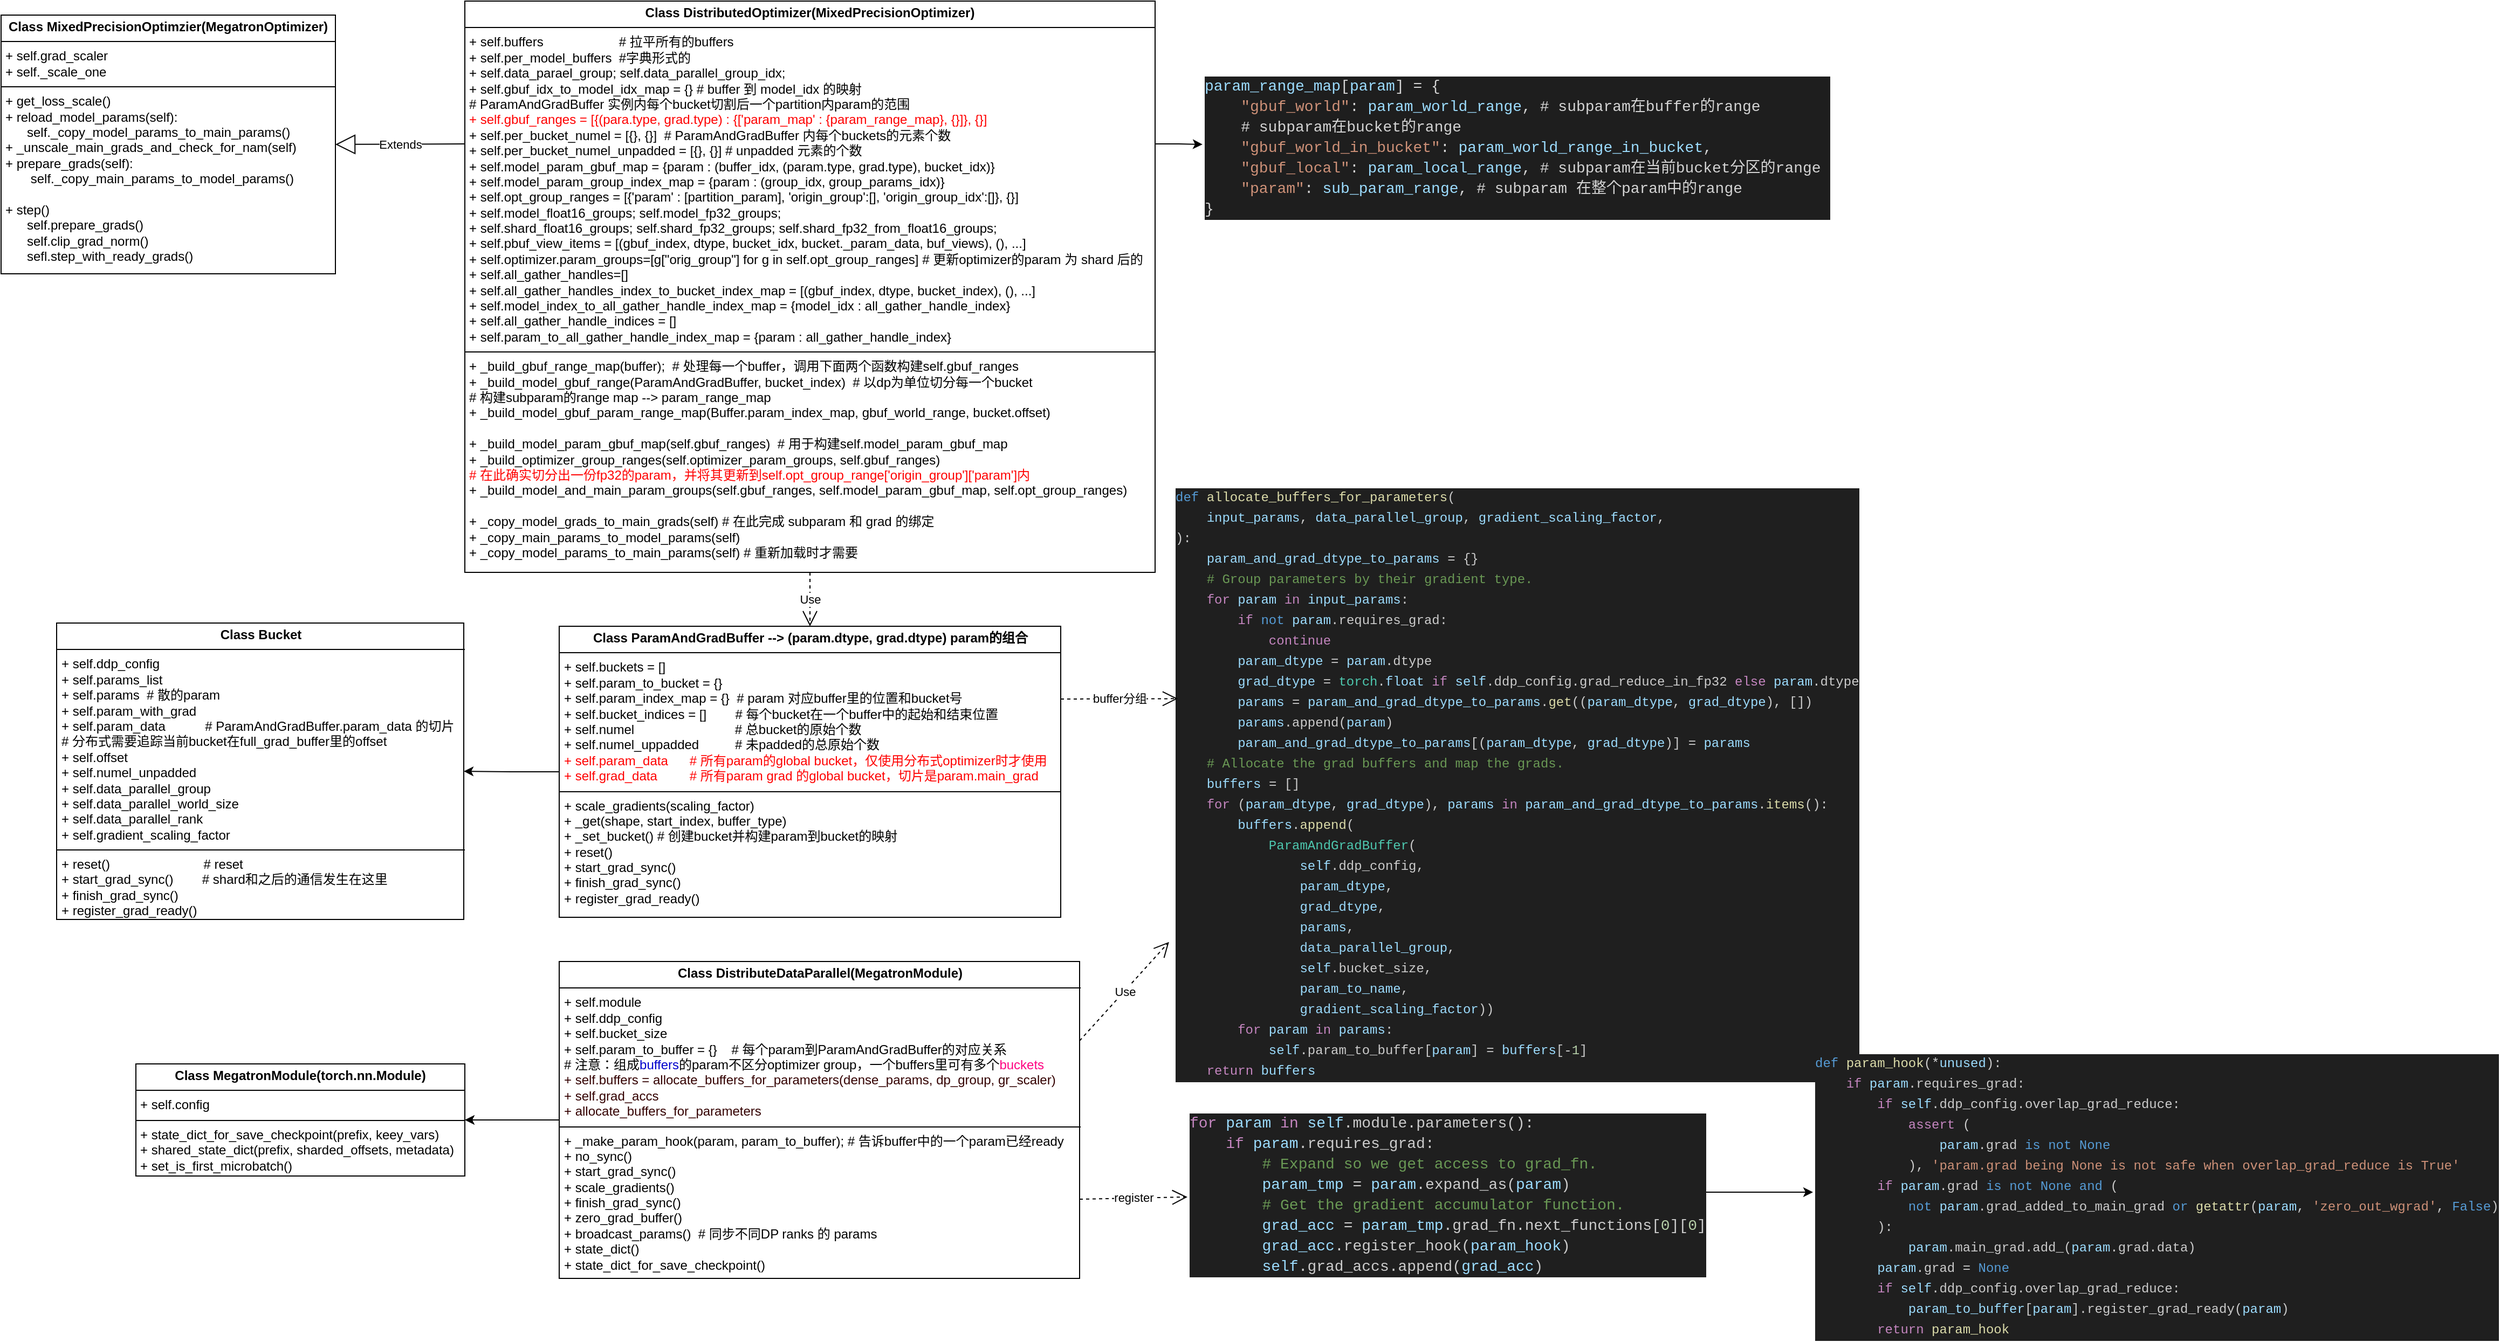 <mxfile version="24.7.17">
  <diagram id="C5RBs43oDa-KdzZeNtuy" name="Page-1">
    <mxGraphModel dx="1434" dy="836" grid="1" gridSize="10" guides="1" tooltips="1" connect="1" arrows="1" fold="1" page="1" pageScale="1" pageWidth="1654" pageHeight="1169" math="0" shadow="0">
      <root>
        <mxCell id="WIyWlLk6GJQsqaUBKTNV-0" />
        <mxCell id="WIyWlLk6GJQsqaUBKTNV-1" parent="WIyWlLk6GJQsqaUBKTNV-0" />
        <mxCell id="MWWJIXpzYKilEG-xOuEc-2" style="edgeStyle=orthogonalEdgeStyle;rounded=0;orthogonalLoop=1;jettySize=auto;html=1;exitX=1;exitY=0.25;exitDx=0;exitDy=0;" parent="WIyWlLk6GJQsqaUBKTNV-1" source="MWWJIXpzYKilEG-xOuEc-0" target="MWWJIXpzYKilEG-xOuEc-1" edge="1">
          <mxGeometry relative="1" as="geometry" />
        </mxCell>
        <mxCell id="MWWJIXpzYKilEG-xOuEc-0" value="&lt;p style=&quot;margin:0px;margin-top:4px;text-align:center;&quot;&gt;&lt;b&gt;Class DistributedOptimizer(MixedPrecisionOptimizer)&lt;/b&gt;&lt;/p&gt;&lt;hr size=&quot;1&quot; style=&quot;border-style:solid;&quot;&gt;&lt;p style=&quot;margin:0px;margin-left:4px;&quot;&gt;+ self.buffers&amp;nbsp; &amp;nbsp; &amp;nbsp; &amp;nbsp; &amp;nbsp; &amp;nbsp; &amp;nbsp; &amp;nbsp; &amp;nbsp; &amp;nbsp; &amp;nbsp;# 拉平所有的buffers&lt;/p&gt;&lt;p style=&quot;margin:0px;margin-left:4px;&quot;&gt;+ self.per_model_buffers&amp;nbsp; #字典形式的&lt;/p&gt;&lt;p style=&quot;margin:0px;margin-left:4px;&quot;&gt;+ self.data_parael_group; self.data_parallel_group_idx;&lt;/p&gt;&lt;p style=&quot;margin:0px;margin-left:4px;&quot;&gt;+ self.gbuf_idx_to_model_idx_map = {} # buffer 到 model_idx 的映射&lt;/p&gt;&lt;p style=&quot;margin:0px;margin-left:4px;&quot;&gt;# ParamAndGradBuffer 实例内每个bucket切割后一个partition内param的范围&lt;/p&gt;&lt;p style=&quot;margin:0px;margin-left:4px;&quot;&gt;&lt;font color=&quot;#ff0000&quot;&gt;+ self.gbuf_ranges = [{(para.type, grad.type) : {[&#39;param_map&#39; : {param_range_map}, {}]}, {}]&lt;/font&gt;&lt;/p&gt;&lt;p style=&quot;margin:0px;margin-left:4px;&quot;&gt;+ self.per_bucket_numel = [{}, {}]&amp;nbsp; # ParamAndGradBuffer 内每个buckets的元素个数&lt;/p&gt;&lt;p style=&quot;margin:0px;margin-left:4px;&quot;&gt;+ self.per_bucket_numel_unpadded = [{}, {}] # unpadded 元素的个数&lt;/p&gt;&lt;p style=&quot;margin:0px;margin-left:4px;&quot;&gt;+ self.model_param_gbuf_map = {param : (buffer_idx, (param.type, grad.type), bucket_idx)}&lt;/p&gt;&lt;p style=&quot;margin:0px;margin-left:4px;&quot;&gt;+ self.model_param_group_index_map = {param : (group_idx, group_params_idx)}&lt;/p&gt;&lt;p style=&quot;margin:0px;margin-left:4px;&quot;&gt;+ self.opt_group_ranges = [{&#39;param&#39; : [partition_param], &#39;origin_group&#39;:[], &#39;origin_group_idx&#39;:[]}, {}]&lt;/p&gt;&lt;p style=&quot;margin:0px;margin-left:4px;&quot;&gt;+ self.model_float16_groups; self.model_fp32_groups;&lt;/p&gt;&lt;p style=&quot;margin:0px;margin-left:4px;&quot;&gt;+ self.shard_float16_groups; self.shard_fp32_groups; self.shard_fp32_from_float16_groups;&lt;/p&gt;&lt;p style=&quot;margin:0px;margin-left:4px;&quot;&gt;+ self.pbuf_view_items = [(gbuf_index, dtype, bucket_idx, bucket._param_data, buf_views), (), ...]&lt;/p&gt;&lt;p style=&quot;margin:0px;margin-left:4px;&quot;&gt;+ self.optimizer.param_groups=[g[&quot;orig_group&quot;] for g in self.opt_group_ranges] # 更新optimizer的param 为 shard 后的&lt;/p&gt;&lt;p style=&quot;margin:0px;margin-left:4px;&quot;&gt;+ self.all_gather_handles=[]&lt;/p&gt;&lt;p style=&quot;margin:0px;margin-left:4px;&quot;&gt;+ self.all_gather_handles_index_to_bucket_index_map = [(gbuf_index, dtype, bucket_index), (), ...]&lt;/p&gt;&lt;p style=&quot;margin:0px;margin-left:4px;&quot;&gt;+ self.model_index_to_all_gather_handle_index_map = {model_idx : all_gather_handle_index}&lt;/p&gt;&lt;p style=&quot;margin:0px;margin-left:4px;&quot;&gt;+ self.all_gather_handle_indices = []&lt;/p&gt;&lt;p style=&quot;margin:0px;margin-left:4px;&quot;&gt;+ self.param_to_all_gather_handle_index_map = {param : all_gather_handle_index}&lt;/p&gt;&lt;hr size=&quot;1&quot; style=&quot;border-style:solid;&quot;&gt;&lt;p style=&quot;margin:0px;margin-left:4px;&quot;&gt;+ _build_gbuf_range_map(buffer);&amp;nbsp; # 处理每一个buffer，调用下面两个函数构建self.gbuf_ranges&lt;/p&gt;&lt;p style=&quot;margin:0px;margin-left:4px;&quot;&gt;+ _build_model_gbuf_range(ParamAndGradBuffer, bucket_index)&amp;nbsp; # 以dp为单位切分每一个bucket&lt;/p&gt;&lt;p style=&quot;margin:0px;margin-left:4px;&quot;&gt;# 构建subparam的range map --&amp;gt; param_range_map&lt;/p&gt;&lt;p style=&quot;margin:0px;margin-left:4px;&quot;&gt;+ _build_model_gbuf_param_range_map(Buffer.param_index_map, gbuf_world_range, bucket.offset)&lt;/p&gt;&lt;p style=&quot;margin:0px;margin-left:4px;&quot;&gt;&lt;br&gt;&lt;/p&gt;&lt;p style=&quot;margin:0px;margin-left:4px;&quot;&gt;+ _build_model_param_gbuf_map(self.gbuf_ranges)&amp;nbsp; # 用于构建self.model_param_gbuf_map&lt;/p&gt;&lt;p style=&quot;margin:0px;margin-left:4px;&quot;&gt;+ _build_optimizer_group_ranges(self.optimizer_param_groups, self.gbuf_ranges)&lt;/p&gt;&lt;p style=&quot;margin:0px;margin-left:4px;&quot;&gt;&lt;font color=&quot;#ff0000&quot;&gt;# 在此确实切分出一份fp32的param，并将其更新到self.opt_group_range[&#39;origin_group&#39;][&#39;param&#39;]内&lt;/font&gt;&lt;/p&gt;&lt;p style=&quot;margin:0px;margin-left:4px;&quot;&gt;+ _build_model_and_main_param_groups(self.gbuf_ranges, self.model_param_gbuf_map, self.opt_group_ranges)&lt;/p&gt;&lt;p style=&quot;margin:0px;margin-left:4px;&quot;&gt;&lt;br&gt;&lt;/p&gt;&lt;p style=&quot;margin:0px;margin-left:4px;&quot;&gt;+ _copy_model_grads_to_main_grads(self) # 在此完成 subparam 和 grad 的绑定&lt;/p&gt;&lt;p style=&quot;margin:0px;margin-left:4px;&quot;&gt;+ _copy_main_params_to_model_params(self)&lt;/p&gt;&lt;p style=&quot;margin:0px;margin-left:4px;&quot;&gt;+ _copy_model_params_to_main_params(self) # 重新加载时才需要&lt;/p&gt;" style="verticalAlign=top;align=left;overflow=fill;html=1;whiteSpace=wrap;" parent="WIyWlLk6GJQsqaUBKTNV-1" vertex="1">
          <mxGeometry x="430" y="5" width="640" height="530" as="geometry" />
        </mxCell>
        <mxCell id="MWWJIXpzYKilEG-xOuEc-1" value="&lt;div style=&quot;color: #d4d4d4;background-color: #1e1e1e;font-family: Consolas, &#39;Courier New&#39;, monospace;font-weight: normal;font-size: 14px;line-height: 19px;white-space: pre;&quot;&gt;&lt;div&gt;&lt;span style=&quot;color: #9cdcfe;&quot;&gt;param_range_map&lt;/span&gt;&lt;span style=&quot;color: #d4d4d4;&quot;&gt;[&lt;/span&gt;&lt;span style=&quot;color: #9cdcfe;&quot;&gt;param&lt;/span&gt;&lt;span style=&quot;color: #d4d4d4;&quot;&gt;] = {&lt;/span&gt;&lt;/div&gt;&lt;div&gt;&lt;span style=&quot;color: #d4d4d4;&quot;&gt;&amp;nbsp; &amp;nbsp; &lt;/span&gt;&lt;span style=&quot;color: #ce9178;&quot;&gt;&quot;gbuf_world&quot;&lt;/span&gt;&lt;span style=&quot;color: #d4d4d4;&quot;&gt;: &lt;/span&gt;&lt;span style=&quot;color: #9cdcfe;&quot;&gt;param_world_range&lt;/span&gt;&lt;span style=&quot;color: #d4d4d4;&quot;&gt;, # subparam在buffer的range  &lt;/span&gt;&lt;/div&gt;&lt;div&gt;&lt;span style=&quot;color: #d4d4d4;&quot;&gt;    # subparam在bucket的range&lt;/span&gt;&lt;/div&gt;&lt;div&gt;&lt;span style=&quot;color: #d4d4d4;&quot;&gt;&amp;nbsp; &amp;nbsp; &lt;/span&gt;&lt;span style=&quot;color: #ce9178;&quot;&gt;&quot;gbuf_world_in_bucket&quot;&lt;/span&gt;&lt;span style=&quot;color: #d4d4d4;&quot;&gt;: &lt;/span&gt;&lt;span style=&quot;color: #9cdcfe;&quot;&gt;param_world_range_in_bucket&lt;/span&gt;&lt;span style=&quot;color: #d4d4d4;&quot;&gt;,&lt;/span&gt;&lt;/div&gt;&lt;div&gt;&lt;span style=&quot;color: #d4d4d4;&quot;&gt;&amp;nbsp; &amp;nbsp; &lt;/span&gt;&lt;span style=&quot;color: #ce9178;&quot;&gt;&quot;gbuf_local&quot;&lt;/span&gt;&lt;span style=&quot;color: #d4d4d4;&quot;&gt;: &lt;/span&gt;&lt;span style=&quot;color: #9cdcfe;&quot;&gt;param_local_range&lt;/span&gt;&lt;span style=&quot;color: #d4d4d4;&quot;&gt;, # subparam在当前bucket分区的range &lt;/span&gt;&lt;/div&gt;&lt;div&gt;&lt;span style=&quot;color: #d4d4d4;&quot;&gt;&amp;nbsp; &amp;nbsp; &lt;/span&gt;&lt;span style=&quot;color: #ce9178;&quot;&gt;&quot;param&quot;&lt;/span&gt;&lt;span style=&quot;color: #d4d4d4;&quot;&gt;: &lt;/span&gt;&lt;span style=&quot;color: #9cdcfe;&quot;&gt;sub_param_range&lt;/span&gt;&lt;span style=&quot;color: #d4d4d4;&quot;&gt;, # subparam 在整个param中的range&lt;/span&gt;&lt;/div&gt;&lt;div&gt;&lt;span style=&quot;color: #d4d4d4;&quot;&gt;}&lt;/span&gt;&lt;/div&gt;&lt;/div&gt;" style="text;whiteSpace=wrap;html=1;" parent="WIyWlLk6GJQsqaUBKTNV-1" vertex="1">
          <mxGeometry x="1114" y="68" width="540" height="140" as="geometry" />
        </mxCell>
        <mxCell id="MWWJIXpzYKilEG-xOuEc-3" value="&lt;p style=&quot;margin:0px;margin-top:4px;text-align:center;&quot;&gt;&lt;b&gt;Class MixedPrecisionOptimzier(MegatronOptimizer)&lt;/b&gt;&lt;/p&gt;&lt;hr size=&quot;1&quot; style=&quot;border-style:solid;&quot;&gt;&lt;p style=&quot;margin:0px;margin-left:4px;&quot;&gt;+ self.grad_scaler&lt;/p&gt;&lt;p style=&quot;margin:0px;margin-left:4px;&quot;&gt;+ self._scale_one&lt;/p&gt;&lt;hr size=&quot;1&quot; style=&quot;border-style:solid;&quot;&gt;&lt;p style=&quot;margin:0px;margin-left:4px;&quot;&gt;+ get_loss_scale()&lt;/p&gt;&lt;p style=&quot;margin:0px;margin-left:4px;&quot;&gt;+ reload_model_params(self):&lt;/p&gt;&lt;p style=&quot;margin:0px;margin-left:4px;&quot;&gt;&amp;nbsp; &amp;nbsp; &amp;nbsp; self._copy_model_params_to_main_params()&lt;/p&gt;&lt;p style=&quot;margin:0px;margin-left:4px;&quot;&gt;+ _unscale_main_grads_and_check_for_nam(self)&lt;/p&gt;&lt;p style=&quot;margin:0px;margin-left:4px;&quot;&gt;+ prepare_grads(self):&lt;/p&gt;&lt;p style=&quot;margin:0px;margin-left:4px;&quot;&gt;&amp;nbsp;&lt;span style=&quot;background-color: initial;&quot;&gt;&amp;nbsp; &amp;nbsp; &amp;nbsp; self._copy_main_params_to_model_params()&lt;/span&gt;&lt;/p&gt;&lt;p style=&quot;margin:0px;margin-left:4px;&quot;&gt;&lt;br&gt;&lt;/p&gt;&lt;p style=&quot;margin:0px;margin-left:4px;&quot;&gt;+ step()&lt;/p&gt;&lt;p style=&quot;margin:0px;margin-left:4px;&quot;&gt;&amp;nbsp; &amp;nbsp; &amp;nbsp; self.prepare_grads()&lt;/p&gt;&lt;p style=&quot;margin:0px;margin-left:4px;&quot;&gt;&amp;nbsp; &amp;nbsp; &amp;nbsp; self.clip_grad_norm()&lt;/p&gt;&lt;p style=&quot;margin:0px;margin-left:4px;&quot;&gt;&amp;nbsp; &amp;nbsp; &amp;nbsp; sefl.step_with_ready_grads()&lt;/p&gt;" style="verticalAlign=top;align=left;overflow=fill;html=1;whiteSpace=wrap;" parent="WIyWlLk6GJQsqaUBKTNV-1" vertex="1">
          <mxGeometry y="18" width="310" height="240" as="geometry" />
        </mxCell>
        <mxCell id="MWWJIXpzYKilEG-xOuEc-4" value="Extends" style="endArrow=block;endSize=16;endFill=0;html=1;rounded=0;exitX=0;exitY=0.25;exitDx=0;exitDy=0;entryX=1;entryY=0.5;entryDx=0;entryDy=0;" parent="WIyWlLk6GJQsqaUBKTNV-1" source="MWWJIXpzYKilEG-xOuEc-0" target="MWWJIXpzYKilEG-xOuEc-3" edge="1">
          <mxGeometry width="160" relative="1" as="geometry">
            <mxPoint x="240" y="375" as="sourcePoint" />
            <mxPoint x="400" y="375" as="targetPoint" />
          </mxGeometry>
        </mxCell>
        <mxCell id="hR0UYlNkYb01HTM_rcTH-6" value="" style="edgeStyle=orthogonalEdgeStyle;rounded=0;orthogonalLoop=1;jettySize=auto;html=1;" parent="WIyWlLk6GJQsqaUBKTNV-1" source="MWWJIXpzYKilEG-xOuEc-9" target="hR0UYlNkYb01HTM_rcTH-5" edge="1">
          <mxGeometry relative="1" as="geometry" />
        </mxCell>
        <mxCell id="MWWJIXpzYKilEG-xOuEc-9" value="&lt;p style=&quot;margin:0px;margin-top:4px;text-align:center;&quot;&gt;&lt;b&gt;Class ParamAndGradBuffer --&amp;gt; (param.dtype, grad.dtype) param的组合&lt;/b&gt;&lt;/p&gt;&lt;hr size=&quot;1&quot; style=&quot;border-style:solid;&quot;&gt;&lt;p style=&quot;margin:0px;margin-left:4px;&quot;&gt;+ self.buckets = []&lt;/p&gt;&lt;p style=&quot;margin:0px;margin-left:4px;&quot;&gt;+ self.param_to_bucket = {}&lt;/p&gt;&lt;p style=&quot;margin:0px;margin-left:4px;&quot;&gt;+ self.param_index_map = {}&amp;nbsp; # param 对应buffer里的位置和bucket号&lt;/p&gt;&lt;p style=&quot;margin:0px;margin-left:4px;&quot;&gt;+ self.bucket_indices = []&amp;nbsp; &amp;nbsp; &amp;nbsp; &amp;nbsp; # 每个bucket在一个buffer中的起始和结束位置&lt;/p&gt;&lt;p style=&quot;margin:0px;margin-left:4px;&quot;&gt;+ self.numel&amp;nbsp; &amp;nbsp; &amp;nbsp; &amp;nbsp; &amp;nbsp; &amp;nbsp; &amp;nbsp; &amp;nbsp; &amp;nbsp; &amp;nbsp; &amp;nbsp; &amp;nbsp; &amp;nbsp; &amp;nbsp; # 总bucket的原始个数&lt;/p&gt;&lt;p style=&quot;margin:0px;margin-left:4px;&quot;&gt;+ self.numel_uppadded&amp;nbsp; &amp;nbsp; &amp;nbsp; &amp;nbsp; &amp;nbsp; # 未padded的总原始个数&lt;/p&gt;&lt;p style=&quot;margin:0px;margin-left:4px;&quot;&gt;&lt;font color=&quot;#ff0000&quot;&gt;+ self.param_data&amp;nbsp; &amp;nbsp; &amp;nbsp; # 所有param的global bucket，仅使用分布式optimizer时才使用&lt;/font&gt;&lt;/p&gt;&lt;p style=&quot;margin:0px;margin-left:4px;&quot;&gt;&lt;font color=&quot;#ff0000&quot;&gt;+ self.grad_data&amp;nbsp; &amp;nbsp; &amp;nbsp; &amp;nbsp; &amp;nbsp;# 所有param grad 的global bucket，切片是param.main_grad&lt;/font&gt;&lt;/p&gt;&lt;hr size=&quot;1&quot; style=&quot;border-style:solid;&quot;&gt;&lt;p style=&quot;margin:0px;margin-left:4px;&quot;&gt;+ scale_gradients(scaling_factor)&lt;/p&gt;&lt;p style=&quot;margin:0px;margin-left:4px;&quot;&gt;+ _get(shape, start_index, buffer_type)&lt;/p&gt;&lt;p style=&quot;margin:0px;margin-left:4px;&quot;&gt;+ _set_bucket() # 创建bucket并构建param到bucket的映射&lt;/p&gt;&lt;p style=&quot;margin:0px;margin-left:4px;&quot;&gt;+ reset()&lt;/p&gt;&lt;p style=&quot;margin:0px;margin-left:4px;&quot;&gt;+ start_grad_sync()&lt;/p&gt;&lt;p style=&quot;margin:0px;margin-left:4px;&quot;&gt;+ finish_grad_sync()&lt;/p&gt;&lt;p style=&quot;margin:0px;margin-left:4px;&quot;&gt;+ register_grad_ready()&lt;/p&gt;" style="verticalAlign=top;align=left;overflow=fill;html=1;whiteSpace=wrap;" parent="WIyWlLk6GJQsqaUBKTNV-1" vertex="1">
          <mxGeometry x="517.5" y="585" width="465" height="270" as="geometry" />
        </mxCell>
        <mxCell id="MWWJIXpzYKilEG-xOuEc-10" value="Use" style="endArrow=open;endSize=12;dashed=1;html=1;rounded=0;exitX=0.5;exitY=1;exitDx=0;exitDy=0;entryX=0.5;entryY=0;entryDx=0;entryDy=0;" parent="WIyWlLk6GJQsqaUBKTNV-1" source="MWWJIXpzYKilEG-xOuEc-0" target="MWWJIXpzYKilEG-xOuEc-9" edge="1">
          <mxGeometry width="160" relative="1" as="geometry">
            <mxPoint x="760" y="595" as="sourcePoint" />
            <mxPoint x="920" y="595" as="targetPoint" />
          </mxGeometry>
        </mxCell>
        <mxCell id="hR0UYlNkYb01HTM_rcTH-8" value="" style="edgeStyle=orthogonalEdgeStyle;rounded=0;orthogonalLoop=1;jettySize=auto;html=1;" parent="WIyWlLk6GJQsqaUBKTNV-1" source="hR0UYlNkYb01HTM_rcTH-2" target="hR0UYlNkYb01HTM_rcTH-7" edge="1">
          <mxGeometry relative="1" as="geometry" />
        </mxCell>
        <mxCell id="hR0UYlNkYb01HTM_rcTH-2" value="&lt;p style=&quot;margin:0px;margin-top:4px;text-align:center;&quot;&gt;&lt;b&gt;Class DistributeDataParallel(MegatronModule)&lt;/b&gt;&lt;/p&gt;&lt;hr size=&quot;1&quot; style=&quot;border-style:solid;&quot;&gt;&lt;p style=&quot;margin:0px;margin-left:4px;&quot;&gt;+ self.module&lt;br&gt;&lt;/p&gt;&lt;p style=&quot;margin:0px;margin-left:4px;&quot;&gt;+ self.ddp_config&lt;/p&gt;&lt;p style=&quot;margin:0px;margin-left:4px;&quot;&gt;+ self.bucket_size&lt;/p&gt;&lt;p style=&quot;margin:0px;margin-left:4px;&quot;&gt;+ self.param_to_buffer = {}&amp;nbsp; &amp;nbsp; # 每个param到ParamAndGradBuffer的对应关系&lt;/p&gt;&lt;p style=&quot;margin:0px;margin-left:4px;&quot;&gt;# 注意：组成&lt;font color=&quot;#0000cc&quot;&gt;buffers&lt;/font&gt;的param不区分optimizer group，一个buffers里可有多个&lt;font color=&quot;#ff0080&quot;&gt;buckets&lt;/font&gt;&lt;/p&gt;&lt;p style=&quot;margin:0px;margin-left:4px;&quot;&gt;&lt;font color=&quot;#330000&quot;&gt;+ self.buffers = allocate_buffers_for_parameters(dense_params, dp_group, gr_scaler)&lt;/font&gt;&lt;/p&gt;&lt;p style=&quot;margin:0px;margin-left:4px;&quot;&gt;&lt;font color=&quot;#330000&quot;&gt;+ self.grad_accs&lt;/font&gt;&lt;/p&gt;&lt;p style=&quot;margin:0px;margin-left:4px;&quot;&gt;&lt;font color=&quot;#330000&quot;&gt;+ allocate_buffers_for_parameters&lt;/font&gt;&lt;/p&gt;&lt;hr size=&quot;1&quot; style=&quot;border-style:solid;&quot;&gt;&lt;p style=&quot;margin:0px;margin-left:4px;&quot;&gt;+ _make_param_hook(param, param_to_buffer); # 告诉buffer中的一个param已经ready&lt;/p&gt;&lt;p style=&quot;margin:0px;margin-left:4px;&quot;&gt;+ no_sync()&lt;/p&gt;&lt;p style=&quot;margin:0px;margin-left:4px;&quot;&gt;+ start_grad_sync()&lt;/p&gt;&lt;p style=&quot;margin:0px;margin-left:4px;&quot;&gt;+ scale_gradients()&lt;/p&gt;&lt;p style=&quot;margin:0px;margin-left:4px;&quot;&gt;+ finish_grad_sync()&lt;/p&gt;&lt;p style=&quot;margin:0px;margin-left:4px;&quot;&gt;+ zero_grad_buffer()&lt;/p&gt;&lt;p style=&quot;margin:0px;margin-left:4px;&quot;&gt;+ broadcast_params()&amp;nbsp; # 同步不同DP ranks 的 params&lt;/p&gt;&lt;p style=&quot;margin:0px;margin-left:4px;&quot;&gt;+ state_dict()&lt;/p&gt;&lt;p style=&quot;margin:0px;margin-left:4px;&quot;&gt;+ state_dict_for_save_checkpoint()&lt;/p&gt;" style="verticalAlign=top;align=left;overflow=fill;html=1;whiteSpace=wrap;" parent="WIyWlLk6GJQsqaUBKTNV-1" vertex="1">
          <mxGeometry x="517.5" y="896" width="482.5" height="294" as="geometry" />
        </mxCell>
        <mxCell id="hR0UYlNkYb01HTM_rcTH-5" value="&lt;p style=&quot;margin:0px;margin-top:4px;text-align:center;&quot;&gt;&lt;b&gt;Class Bucket&lt;/b&gt;&lt;/p&gt;&lt;hr size=&quot;1&quot; style=&quot;border-style:solid;&quot;&gt;&lt;p style=&quot;margin:0px;margin-left:4px;&quot;&gt;+ self.ddp_config&lt;br&gt;&lt;/p&gt;&lt;p style=&quot;margin:0px;margin-left:4px;&quot;&gt;+ self.params_list&lt;/p&gt;&lt;p style=&quot;margin:0px;margin-left:4px;&quot;&gt;+ self.params&amp;nbsp; # 散的param&lt;/p&gt;&lt;p style=&quot;margin:0px;margin-left:4px;&quot;&gt;+ self.param_with_grad&lt;/p&gt;&lt;p style=&quot;margin:0px;margin-left:4px;&quot;&gt;+ self.param_data&amp;nbsp; &amp;nbsp; &amp;nbsp; &amp;nbsp; &amp;nbsp; &amp;nbsp;# ParamAndGradBuffer.param_data 的切片&lt;/p&gt;&lt;p style=&quot;margin:0px;margin-left:4px;&quot;&gt;# 分布式需要追踪当前bucket在full_grad_buffer里的offset&lt;/p&gt;&lt;p style=&quot;margin:0px;margin-left:4px;&quot;&gt;+ self.offset&lt;/p&gt;&lt;p style=&quot;margin:0px;margin-left:4px;&quot;&gt;+ self.numel_unpadded&lt;/p&gt;&lt;p style=&quot;margin:0px;margin-left:4px;&quot;&gt;+ self.data_parallel_group&lt;/p&gt;&lt;p style=&quot;margin:0px;margin-left:4px;&quot;&gt;+ self.data_parallel_world_size&lt;/p&gt;&lt;p style=&quot;margin:0px;margin-left:4px;&quot;&gt;+ self.data_parallel_rank&lt;/p&gt;&lt;p style=&quot;margin:0px;margin-left:4px;&quot;&gt;+ self.gradient_scaling_factor&lt;/p&gt;&lt;hr size=&quot;1&quot; style=&quot;border-style:solid;&quot;&gt;&lt;p style=&quot;margin:0px;margin-left:4px;&quot;&gt;+ reset()&amp;nbsp; &amp;nbsp; &amp;nbsp; &amp;nbsp; &amp;nbsp; &amp;nbsp; &amp;nbsp; &amp;nbsp; &amp;nbsp; &amp;nbsp; &amp;nbsp; &amp;nbsp; &amp;nbsp; # reset&amp;nbsp;&lt;/p&gt;&lt;p style=&quot;margin:0px;margin-left:4px;&quot;&gt;+ start_grad_sync()&amp;nbsp; &amp;nbsp; &amp;nbsp; &amp;nbsp; # shard和之后的通信发生在这里&lt;/p&gt;&lt;p style=&quot;margin:0px;margin-left:4px;&quot;&gt;+ finish_grad_sync()&lt;/p&gt;&lt;p style=&quot;margin:0px;margin-left:4px;&quot;&gt;+ register_grad_ready()&lt;/p&gt;" style="verticalAlign=top;align=left;overflow=fill;html=1;whiteSpace=wrap;" parent="WIyWlLk6GJQsqaUBKTNV-1" vertex="1">
          <mxGeometry x="51.5" y="582" width="377.5" height="275" as="geometry" />
        </mxCell>
        <mxCell id="hR0UYlNkYb01HTM_rcTH-7" value="&lt;p style=&quot;margin:0px;margin-top:4px;text-align:center;&quot;&gt;&lt;b&gt;Class MegatronModule(torch.nn.Module)&lt;/b&gt;&lt;/p&gt;&lt;hr size=&quot;1&quot; style=&quot;border-style:solid;&quot;&gt;&lt;p style=&quot;margin:0px;margin-left:4px;&quot;&gt;+ self.config&lt;br&gt;&lt;/p&gt;&lt;hr size=&quot;1&quot; style=&quot;border-style:solid;&quot;&gt;&lt;p style=&quot;margin:0px;margin-left:4px;&quot;&gt;+ state_dict_for_save_checkpoint(prefix, keey_vars)&lt;/p&gt;&lt;p style=&quot;margin:0px;margin-left:4px;&quot;&gt;+ shared_state_dict(prefix, sharded_offsets, metadata)&lt;/p&gt;&lt;p style=&quot;margin:0px;margin-left:4px;&quot;&gt;+ set_is_first_microbatch()&lt;/p&gt;" style="verticalAlign=top;align=left;overflow=fill;html=1;whiteSpace=wrap;" parent="WIyWlLk6GJQsqaUBKTNV-1" vertex="1">
          <mxGeometry x="125" y="991" width="305" height="104" as="geometry" />
        </mxCell>
        <mxCell id="vJZv4tJLtog93d9NBvm4-0" value="&lt;div style=&quot;color: rgb(204, 204, 204); background-color: rgb(31, 31, 31); font-family: Consolas, &amp;quot;Courier New&amp;quot;, monospace; font-weight: normal; line-height: 19px; white-space: pre;&quot;&gt;&lt;div&gt;&lt;span style=&quot;color: #569cd6;&quot;&gt;def&lt;/span&gt;&lt;span style=&quot;color: #cccccc;&quot;&gt; &lt;/span&gt;&lt;span style=&quot;color: #dcdcaa;&quot;&gt;allocate_buffers_for_parameters&lt;/span&gt;&lt;span style=&quot;color: #cccccc;&quot;&gt;(&lt;/span&gt;&lt;/div&gt;&lt;div&gt;&lt;span style=&quot;color: #cccccc;&quot;&gt;&amp;nbsp; &amp;nbsp; &lt;/span&gt;&lt;span style=&quot;color: #9cdcfe;&quot;&gt;input_params&lt;/span&gt;&lt;span style=&quot;color: #cccccc;&quot;&gt;, &lt;/span&gt;&lt;span style=&quot;color: #9cdcfe;&quot;&gt;data_parallel_group&lt;/span&gt;&lt;span style=&quot;color: #cccccc;&quot;&gt;, &lt;/span&gt;&lt;span style=&quot;color: #9cdcfe;&quot;&gt;gradient_scaling_factor&lt;/span&gt;&lt;span style=&quot;color: #cccccc;&quot;&gt;,&lt;/span&gt;&lt;/div&gt;&lt;div&gt;&lt;span style=&quot;color: #cccccc;&quot;&gt;):&lt;/span&gt;&lt;/div&gt;&lt;div&gt;&lt;span style=&quot;color: #cccccc;&quot;&gt;&amp;nbsp; &amp;nbsp; &lt;/span&gt;&lt;span style=&quot;color: #9cdcfe;&quot;&gt;param_and_grad_dtype_to_params&lt;/span&gt;&lt;span style=&quot;color: #cccccc;&quot;&gt; &lt;/span&gt;&lt;span style=&quot;color: #d4d4d4;&quot;&gt;=&lt;/span&gt;&lt;span style=&quot;color: #cccccc;&quot;&gt; {}&lt;/span&gt;&lt;/div&gt;&lt;div&gt;&lt;span style=&quot;color: #cccccc;&quot;&gt;&amp;nbsp; &amp;nbsp; &lt;/span&gt;&lt;span style=&quot;color: #6a9955;&quot;&gt;# Group parameters by their gradient type.&lt;/span&gt;&lt;/div&gt;&lt;div&gt;&lt;span style=&quot;color: #cccccc;&quot;&gt;&amp;nbsp; &amp;nbsp; &lt;/span&gt;&lt;span style=&quot;color: #c586c0;&quot;&gt;for&lt;/span&gt;&lt;span style=&quot;color: #cccccc;&quot;&gt; &lt;/span&gt;&lt;span style=&quot;color: #9cdcfe;&quot;&gt;param&lt;/span&gt;&lt;span style=&quot;color: #cccccc;&quot;&gt; &lt;/span&gt;&lt;span style=&quot;color: #c586c0;&quot;&gt;in&lt;/span&gt;&lt;span style=&quot;color: #cccccc;&quot;&gt; &lt;/span&gt;&lt;span style=&quot;color: #9cdcfe;&quot;&gt;input_params&lt;/span&gt;&lt;span style=&quot;color: #cccccc;&quot;&gt;:&lt;/span&gt;&lt;/div&gt;&lt;div&gt;&lt;span style=&quot;color: #cccccc;&quot;&gt;&amp;nbsp; &amp;nbsp; &amp;nbsp; &amp;nbsp; &lt;/span&gt;&lt;span style=&quot;color: #c586c0;&quot;&gt;if&lt;/span&gt;&lt;span style=&quot;color: #cccccc;&quot;&gt; &lt;/span&gt;&lt;span style=&quot;color: #569cd6;&quot;&gt;not&lt;/span&gt;&lt;span style=&quot;color: #cccccc;&quot;&gt; &lt;/span&gt;&lt;span style=&quot;color: #9cdcfe;&quot;&gt;param&lt;/span&gt;&lt;span style=&quot;color: #cccccc;&quot;&gt;.requires_grad:&lt;/span&gt;&lt;/div&gt;&lt;div&gt;&lt;span style=&quot;color: #cccccc;&quot;&gt;&amp;nbsp; &amp;nbsp; &amp;nbsp; &amp;nbsp; &amp;nbsp; &amp;nbsp; &lt;/span&gt;&lt;span style=&quot;color: #c586c0;&quot;&gt;continue&lt;/span&gt;&lt;/div&gt;&lt;div&gt;&lt;span style=&quot;color: #cccccc;&quot;&gt;&amp;nbsp; &amp;nbsp; &amp;nbsp; &amp;nbsp; &lt;/span&gt;&lt;span style=&quot;color: #9cdcfe;&quot;&gt;param_dtype&lt;/span&gt;&lt;span style=&quot;color: #cccccc;&quot;&gt; &lt;/span&gt;&lt;span style=&quot;color: #d4d4d4;&quot;&gt;=&lt;/span&gt;&lt;span style=&quot;color: #cccccc;&quot;&gt; &lt;/span&gt;&lt;span style=&quot;color: #9cdcfe;&quot;&gt;param&lt;/span&gt;&lt;span style=&quot;color: #cccccc;&quot;&gt;.dtype&lt;/span&gt;&lt;/div&gt;&lt;div&gt;&lt;span style=&quot;color: #cccccc;&quot;&gt;&amp;nbsp; &amp;nbsp; &amp;nbsp; &amp;nbsp; &lt;/span&gt;&lt;span style=&quot;color: #9cdcfe;&quot;&gt;grad_dtype&lt;/span&gt;&lt;span style=&quot;color: #cccccc;&quot;&gt; &lt;/span&gt;&lt;span style=&quot;color: #d4d4d4;&quot;&gt;=&lt;/span&gt;&lt;span style=&quot;color: #cccccc;&quot;&gt; &lt;/span&gt;&lt;span style=&quot;color: #4ec9b0;&quot;&gt;torch&lt;/span&gt;&lt;span style=&quot;color: #cccccc;&quot;&gt;.&lt;/span&gt;&lt;span style=&quot;color: #9cdcfe;&quot;&gt;float&lt;/span&gt;&lt;span style=&quot;color: #cccccc;&quot;&gt; &lt;/span&gt;&lt;span style=&quot;color: #c586c0;&quot;&gt;if&lt;/span&gt;&lt;span style=&quot;color: #cccccc;&quot;&gt; &lt;/span&gt;&lt;span style=&quot;color: #9cdcfe;&quot;&gt;self&lt;/span&gt;&lt;span style=&quot;color: #cccccc;&quot;&gt;.ddp_config.grad_reduce_in_fp32 &lt;/span&gt;&lt;span style=&quot;color: #c586c0;&quot;&gt;else&lt;/span&gt;&lt;span style=&quot;color: #cccccc;&quot;&gt; &lt;/span&gt;&lt;span style=&quot;color: #9cdcfe;&quot;&gt;param&lt;/span&gt;&lt;span style=&quot;color: #cccccc;&quot;&gt;.dtype&lt;/span&gt;&lt;/div&gt;&lt;div&gt;&lt;span style=&quot;color: #cccccc;&quot;&gt;&amp;nbsp; &amp;nbsp; &amp;nbsp; &amp;nbsp; &lt;/span&gt;&lt;span style=&quot;color: #9cdcfe;&quot;&gt;params&lt;/span&gt;&lt;span style=&quot;color: #cccccc;&quot;&gt; &lt;/span&gt;&lt;span style=&quot;color: #d4d4d4;&quot;&gt;=&lt;/span&gt;&lt;span style=&quot;color: #cccccc;&quot;&gt; &lt;/span&gt;&lt;span style=&quot;color: #9cdcfe;&quot;&gt;param_and_grad_dtype_to_params&lt;/span&gt;&lt;span style=&quot;color: #cccccc;&quot;&gt;.&lt;/span&gt;&lt;span style=&quot;color: #dcdcaa;&quot;&gt;get&lt;/span&gt;&lt;span style=&quot;color: #cccccc;&quot;&gt;((&lt;/span&gt;&lt;span style=&quot;color: #9cdcfe;&quot;&gt;param_dtype&lt;/span&gt;&lt;span style=&quot;color: #cccccc;&quot;&gt;, &lt;/span&gt;&lt;span style=&quot;color: #9cdcfe;&quot;&gt;grad_dtype&lt;/span&gt;&lt;span style=&quot;color: #cccccc;&quot;&gt;), [])&lt;/span&gt;&lt;/div&gt;&lt;div&gt;&lt;span style=&quot;color: #cccccc;&quot;&gt;&amp;nbsp; &amp;nbsp; &amp;nbsp; &amp;nbsp; &lt;/span&gt;&lt;span style=&quot;color: #9cdcfe;&quot;&gt;params&lt;/span&gt;&lt;span style=&quot;color: #cccccc;&quot;&gt;.append(&lt;/span&gt;&lt;span style=&quot;color: #9cdcfe;&quot;&gt;param&lt;/span&gt;&lt;span style=&quot;color: #cccccc;&quot;&gt;)&lt;/span&gt;&lt;/div&gt;&lt;div&gt;&lt;span style=&quot;color: #cccccc;&quot;&gt;&amp;nbsp; &amp;nbsp; &amp;nbsp; &amp;nbsp; &lt;/span&gt;&lt;span style=&quot;color: #9cdcfe;&quot;&gt;param_and_grad_dtype_to_params&lt;/span&gt;&lt;span style=&quot;color: #cccccc;&quot;&gt;[(&lt;/span&gt;&lt;span style=&quot;color: #9cdcfe;&quot;&gt;param_dtype&lt;/span&gt;&lt;span style=&quot;color: #cccccc;&quot;&gt;, &lt;/span&gt;&lt;span style=&quot;color: #9cdcfe;&quot;&gt;grad_dtype&lt;/span&gt;&lt;span style=&quot;color: #cccccc;&quot;&gt;)] &lt;/span&gt;&lt;span style=&quot;color: #d4d4d4;&quot;&gt;=&lt;/span&gt;&lt;span style=&quot;color: #cccccc;&quot;&gt; &lt;/span&gt;&lt;span style=&quot;color: #9cdcfe;&quot;&gt;params&lt;/span&gt;&lt;/div&gt;&lt;div&gt;&lt;span style=&quot;color: #cccccc;&quot;&gt;&amp;nbsp; &amp;nbsp; &lt;/span&gt;&lt;span style=&quot;color: #6a9955;&quot;&gt;# Allocate the grad buffers and map the grads.&lt;/span&gt;&lt;/div&gt;&lt;div&gt;&lt;span style=&quot;color: #cccccc;&quot;&gt;&amp;nbsp; &amp;nbsp; &lt;/span&gt;&lt;span style=&quot;color: #9cdcfe;&quot;&gt;buffers&lt;/span&gt;&lt;span style=&quot;color: #cccccc;&quot;&gt; &lt;/span&gt;&lt;span style=&quot;color: #d4d4d4;&quot;&gt;=&lt;/span&gt;&lt;span style=&quot;color: #cccccc;&quot;&gt; []&lt;/span&gt;&lt;/div&gt;&lt;div&gt;&lt;span style=&quot;color: #cccccc;&quot;&gt;&amp;nbsp; &amp;nbsp; &lt;/span&gt;&lt;span style=&quot;color: #c586c0;&quot;&gt;for&lt;/span&gt;&lt;span style=&quot;color: #cccccc;&quot;&gt; (&lt;/span&gt;&lt;span style=&quot;color: #9cdcfe;&quot;&gt;param_dtype&lt;/span&gt;&lt;span style=&quot;color: #cccccc;&quot;&gt;, &lt;/span&gt;&lt;span style=&quot;color: #9cdcfe;&quot;&gt;grad_dtype&lt;/span&gt;&lt;span style=&quot;color: #cccccc;&quot;&gt;), &lt;/span&gt;&lt;span style=&quot;color: #9cdcfe;&quot;&gt;params&lt;/span&gt;&lt;span style=&quot;color: #cccccc;&quot;&gt; &lt;/span&gt;&lt;span style=&quot;color: #c586c0;&quot;&gt;in&lt;/span&gt;&lt;span style=&quot;color: #cccccc;&quot;&gt; &lt;/span&gt;&lt;span style=&quot;color: #9cdcfe;&quot;&gt;param_and_grad_dtype_to_params&lt;/span&gt;&lt;span style=&quot;color: #cccccc;&quot;&gt;.&lt;/span&gt;&lt;span style=&quot;color: #dcdcaa;&quot;&gt;items&lt;/span&gt;&lt;span style=&quot;color: #cccccc;&quot;&gt;():&lt;/span&gt;&lt;/div&gt;&lt;div&gt;&lt;span style=&quot;color: #cccccc;&quot;&gt;&amp;nbsp; &amp;nbsp; &amp;nbsp; &amp;nbsp; &lt;/span&gt;&lt;span style=&quot;color: #9cdcfe;&quot;&gt;buffers&lt;/span&gt;&lt;span style=&quot;color: #cccccc;&quot;&gt;.&lt;/span&gt;&lt;span style=&quot;color: #dcdcaa;&quot;&gt;append&lt;/span&gt;&lt;span style=&quot;color: #cccccc;&quot;&gt;(&lt;/span&gt;&lt;/div&gt;&lt;div&gt;&lt;span style=&quot;color: #cccccc;&quot;&gt;&amp;nbsp; &amp;nbsp; &amp;nbsp; &amp;nbsp; &amp;nbsp; &amp;nbsp; &lt;/span&gt;&lt;span style=&quot;color: #4ec9b0;&quot;&gt;ParamAndGradBuffer&lt;/span&gt;&lt;span style=&quot;color: #cccccc;&quot;&gt;(&lt;/span&gt;&lt;/div&gt;&lt;div&gt;&lt;span style=&quot;color: #cccccc;&quot;&gt;&amp;nbsp; &amp;nbsp; &amp;nbsp; &amp;nbsp; &amp;nbsp; &amp;nbsp; &amp;nbsp; &amp;nbsp; &lt;/span&gt;&lt;span style=&quot;color: #9cdcfe;&quot;&gt;self&lt;/span&gt;&lt;span style=&quot;color: #cccccc;&quot;&gt;.ddp_config,&lt;/span&gt;&lt;/div&gt;&lt;div&gt;&lt;span style=&quot;color: #cccccc;&quot;&gt;&amp;nbsp; &amp;nbsp; &amp;nbsp; &amp;nbsp; &amp;nbsp; &amp;nbsp; &amp;nbsp; &amp;nbsp; &lt;/span&gt;&lt;span style=&quot;color: #9cdcfe;&quot;&gt;param_dtype&lt;/span&gt;&lt;span style=&quot;color: #cccccc;&quot;&gt;,&lt;/span&gt;&lt;/div&gt;&lt;div&gt;&lt;span style=&quot;color: #cccccc;&quot;&gt;&amp;nbsp; &amp;nbsp; &amp;nbsp; &amp;nbsp; &amp;nbsp; &amp;nbsp; &amp;nbsp; &amp;nbsp; &lt;/span&gt;&lt;span style=&quot;color: #9cdcfe;&quot;&gt;grad_dtype&lt;/span&gt;&lt;span style=&quot;color: #cccccc;&quot;&gt;,&lt;/span&gt;&lt;/div&gt;&lt;div&gt;&lt;span style=&quot;color: #cccccc;&quot;&gt;&amp;nbsp; &amp;nbsp; &amp;nbsp; &amp;nbsp; &amp;nbsp; &amp;nbsp; &amp;nbsp; &amp;nbsp; &lt;/span&gt;&lt;span style=&quot;color: #9cdcfe;&quot;&gt;params&lt;/span&gt;&lt;span style=&quot;color: #cccccc;&quot;&gt;,&lt;/span&gt;&lt;/div&gt;&lt;div&gt;&lt;span style=&quot;color: #cccccc;&quot;&gt;&amp;nbsp; &amp;nbsp; &amp;nbsp; &amp;nbsp; &amp;nbsp; &amp;nbsp; &amp;nbsp; &amp;nbsp; &lt;/span&gt;&lt;span style=&quot;color: #9cdcfe;&quot;&gt;data_parallel_group&lt;/span&gt;&lt;span style=&quot;color: #cccccc;&quot;&gt;,&lt;/span&gt;&lt;/div&gt;&lt;div&gt;&lt;span style=&quot;color: #cccccc;&quot;&gt;&amp;nbsp; &amp;nbsp; &amp;nbsp; &amp;nbsp; &amp;nbsp; &amp;nbsp; &amp;nbsp; &amp;nbsp; &lt;/span&gt;&lt;span style=&quot;color: #9cdcfe;&quot;&gt;self&lt;/span&gt;&lt;span style=&quot;color: #cccccc;&quot;&gt;.bucket_size,&lt;/span&gt;&lt;/div&gt;&lt;div&gt;&lt;span style=&quot;color: #cccccc;&quot;&gt;&amp;nbsp; &amp;nbsp; &amp;nbsp; &amp;nbsp; &amp;nbsp; &amp;nbsp; &amp;nbsp; &amp;nbsp; &lt;/span&gt;&lt;span style=&quot;color: #9cdcfe;&quot;&gt;param_to_name&lt;/span&gt;&lt;span style=&quot;color: #cccccc;&quot;&gt;,&lt;/span&gt;&lt;/div&gt;&lt;div&gt;&lt;span style=&quot;color: #cccccc;&quot;&gt;&amp;nbsp; &amp;nbsp; &amp;nbsp; &amp;nbsp; &amp;nbsp; &amp;nbsp; &amp;nbsp; &amp;nbsp; &lt;/span&gt;&lt;span style=&quot;color: #9cdcfe;&quot;&gt;gradient_scaling_factor&lt;/span&gt;))&lt;/div&gt;&lt;div&gt;&lt;span style=&quot;color: #cccccc;&quot;&gt;&amp;nbsp; &amp;nbsp; &amp;nbsp; &amp;nbsp; &lt;/span&gt;&lt;span style=&quot;color: #c586c0;&quot;&gt;for&lt;/span&gt;&lt;span style=&quot;color: #cccccc;&quot;&gt; &lt;/span&gt;&lt;span style=&quot;color: #9cdcfe;&quot;&gt;param&lt;/span&gt;&lt;span style=&quot;color: #cccccc;&quot;&gt; &lt;/span&gt;&lt;span style=&quot;color: #c586c0;&quot;&gt;in&lt;/span&gt;&lt;span style=&quot;color: #cccccc;&quot;&gt; &lt;/span&gt;&lt;span style=&quot;color: #9cdcfe;&quot;&gt;params&lt;/span&gt;&lt;span style=&quot;color: #cccccc;&quot;&gt;:&lt;/span&gt;&lt;/div&gt;&lt;div&gt;&lt;span style=&quot;color: #cccccc;&quot;&gt;&amp;nbsp; &amp;nbsp; &amp;nbsp; &amp;nbsp; &amp;nbsp; &amp;nbsp; &lt;/span&gt;&lt;span style=&quot;color: #9cdcfe;&quot;&gt;self&lt;/span&gt;&lt;span style=&quot;color: #cccccc;&quot;&gt;.param_to_buffer[&lt;/span&gt;&lt;span style=&quot;color: #9cdcfe;&quot;&gt;param&lt;/span&gt;&lt;span style=&quot;color: #cccccc;&quot;&gt;] &lt;/span&gt;&lt;span style=&quot;color: #d4d4d4;&quot;&gt;=&lt;/span&gt;&lt;span style=&quot;color: #cccccc;&quot;&gt; &lt;/span&gt;&lt;span style=&quot;color: #9cdcfe;&quot;&gt;buffers&lt;/span&gt;&lt;span style=&quot;color: #cccccc;&quot;&gt;[&lt;/span&gt;&lt;span style=&quot;color: #d4d4d4;&quot;&gt;-&lt;/span&gt;&lt;span style=&quot;color: #b5cea8;&quot;&gt;1&lt;/span&gt;&lt;span style=&quot;color: #cccccc;&quot;&gt;]&lt;/span&gt;&lt;/div&gt;&lt;div&gt;&lt;span style=&quot;color: #cccccc;&quot;&gt;&amp;nbsp; &amp;nbsp; &lt;/span&gt;&lt;span style=&quot;color: #c586c0;&quot;&gt;return&lt;/span&gt;&lt;span style=&quot;color: #cccccc;&quot;&gt; &lt;/span&gt;&lt;span style=&quot;color: #9cdcfe;&quot;&gt;buffers&lt;/span&gt;&lt;/div&gt;&lt;/div&gt;" style="text;whiteSpace=wrap;html=1;" vertex="1" parent="WIyWlLk6GJQsqaUBKTNV-1">
          <mxGeometry x="1087" y="450" width="580" height="560" as="geometry" />
        </mxCell>
        <mxCell id="vJZv4tJLtog93d9NBvm4-1" value="buffer分组" style="endArrow=open;endSize=12;dashed=1;html=1;rounded=0;entryX=0.007;entryY=0.361;entryDx=0;entryDy=0;entryPerimeter=0;exitX=1;exitY=0.25;exitDx=0;exitDy=0;" edge="1" parent="WIyWlLk6GJQsqaUBKTNV-1" source="MWWJIXpzYKilEG-xOuEc-9" target="vJZv4tJLtog93d9NBvm4-0">
          <mxGeometry width="160" relative="1" as="geometry">
            <mxPoint x="980" y="690" as="sourcePoint" />
            <mxPoint x="1140" y="690" as="targetPoint" />
          </mxGeometry>
        </mxCell>
        <mxCell id="vJZv4tJLtog93d9NBvm4-2" value="Use" style="endArrow=open;endSize=12;dashed=1;html=1;rounded=0;exitX=1;exitY=0.25;exitDx=0;exitDy=0;entryX=-0.007;entryY=0.764;entryDx=0;entryDy=0;entryPerimeter=0;" edge="1" parent="WIyWlLk6GJQsqaUBKTNV-1" source="hR0UYlNkYb01HTM_rcTH-2" target="vJZv4tJLtog93d9NBvm4-0">
          <mxGeometry width="160" relative="1" as="geometry">
            <mxPoint x="1020" y="950" as="sourcePoint" />
            <mxPoint x="1180" y="950" as="targetPoint" />
          </mxGeometry>
        </mxCell>
        <UserObject label="&lt;div style=&quot;color: rgb(204, 204, 204); background-color: rgb(31, 31, 31); font-family: Consolas, &amp;quot;Courier New&amp;quot;, monospace; font-weight: normal; line-height: 19px; white-space: pre;&quot;&gt;&lt;div&gt;&lt;span style=&quot;color: #569cd6;&quot;&gt;def&lt;/span&gt;&lt;span style=&quot;color: #cccccc;&quot;&gt; &lt;/span&gt;&lt;span style=&quot;color: #dcdcaa;&quot;&gt;param_hook&lt;/span&gt;&lt;span style=&quot;color: #cccccc;&quot;&gt;(&lt;/span&gt;&lt;span style=&quot;color: #d4d4d4;&quot;&gt;*&lt;/span&gt;&lt;span style=&quot;color: #9cdcfe;&quot;&gt;unused&lt;/span&gt;&lt;span style=&quot;color: #cccccc;&quot;&gt;):&lt;/span&gt;&lt;/div&gt;&lt;div&gt;&lt;span style=&quot;color: #cccccc;&quot;&gt;&amp;nbsp; &amp;nbsp; &lt;/span&gt;&lt;span style=&quot;color: #c586c0;&quot;&gt;if&lt;/span&gt;&lt;span style=&quot;color: #cccccc;&quot;&gt; &lt;/span&gt;&lt;span style=&quot;color: #9cdcfe;&quot;&gt;param&lt;/span&gt;&lt;span style=&quot;color: #cccccc;&quot;&gt;.requires_grad:&lt;/span&gt;&lt;/div&gt;&lt;div&gt;&lt;span style=&quot;color: #cccccc;&quot;&gt;&amp;nbsp; &amp;nbsp; &amp;nbsp; &amp;nbsp; &lt;/span&gt;&lt;span style=&quot;color: #c586c0;&quot;&gt;if&lt;/span&gt;&lt;span style=&quot;color: #cccccc;&quot;&gt; &lt;/span&gt;&lt;span style=&quot;color: #9cdcfe;&quot;&gt;self&lt;/span&gt;&lt;span style=&quot;color: #cccccc;&quot;&gt;.ddp_config.overlap_grad_reduce:&lt;/span&gt;&lt;/div&gt;&lt;div&gt;&lt;span style=&quot;color: #cccccc;&quot;&gt;&amp;nbsp; &amp;nbsp; &amp;nbsp; &amp;nbsp; &amp;nbsp; &amp;nbsp; &lt;/span&gt;&lt;span style=&quot;color: #c586c0;&quot;&gt;assert&lt;/span&gt;&lt;span style=&quot;color: #cccccc;&quot;&gt; (&lt;/span&gt;&lt;/div&gt;&lt;div&gt;&lt;span style=&quot;color: #cccccc;&quot;&gt;&amp;nbsp; &amp;nbsp; &amp;nbsp; &amp;nbsp; &amp;nbsp; &amp;nbsp; &amp;nbsp; &amp;nbsp; &lt;/span&gt;&lt;span style=&quot;color: #9cdcfe;&quot;&gt;param&lt;/span&gt;&lt;span style=&quot;color: #cccccc;&quot;&gt;.grad &lt;/span&gt;&lt;span style=&quot;color: #569cd6;&quot;&gt;is&lt;/span&gt;&lt;span style=&quot;color: #cccccc;&quot;&gt; &lt;/span&gt;&lt;span style=&quot;color: #569cd6;&quot;&gt;not&lt;/span&gt;&lt;span style=&quot;color: #cccccc;&quot;&gt; &lt;/span&gt;&lt;span style=&quot;color: #569cd6;&quot;&gt;None&lt;/span&gt;&lt;/div&gt;&lt;div&gt;&lt;span style=&quot;color: #cccccc;&quot;&gt;&amp;nbsp; &amp;nbsp; &amp;nbsp; &amp;nbsp; &amp;nbsp; &amp;nbsp; ), &lt;/span&gt;&lt;span style=&quot;color: #ce9178;&quot;&gt;&#39;param.grad being None is not safe when overlap_grad_reduce is True&#39;&lt;/span&gt;&lt;/div&gt;&lt;div&gt;&lt;span style=&quot;color: #cccccc;&quot;&gt;&amp;nbsp; &amp;nbsp; &amp;nbsp; &amp;nbsp; &lt;/span&gt;&lt;span style=&quot;color: #c586c0;&quot;&gt;if&lt;/span&gt;&lt;span style=&quot;color: #cccccc;&quot;&gt; &lt;/span&gt;&lt;span style=&quot;color: #9cdcfe;&quot;&gt;param&lt;/span&gt;&lt;span style=&quot;color: #cccccc;&quot;&gt;.grad &lt;/span&gt;&lt;span style=&quot;color: #569cd6;&quot;&gt;is&lt;/span&gt;&lt;span style=&quot;color: #cccccc;&quot;&gt; &lt;/span&gt;&lt;span style=&quot;color: #569cd6;&quot;&gt;not&lt;/span&gt;&lt;span style=&quot;color: #cccccc;&quot;&gt; &lt;/span&gt;&lt;span style=&quot;color: #569cd6;&quot;&gt;None&lt;/span&gt;&lt;span style=&quot;color: #cccccc;&quot;&gt; &lt;/span&gt;&lt;span style=&quot;color: #569cd6;&quot;&gt;and&lt;/span&gt;&lt;span style=&quot;color: #cccccc;&quot;&gt; (&lt;/span&gt;&lt;/div&gt;&lt;div&gt;&lt;span style=&quot;color: #cccccc;&quot;&gt;&amp;nbsp; &amp;nbsp; &amp;nbsp; &amp;nbsp; &amp;nbsp; &amp;nbsp; &lt;/span&gt;&lt;span style=&quot;color: #569cd6;&quot;&gt;not&lt;/span&gt;&lt;span style=&quot;color: #cccccc;&quot;&gt; &lt;/span&gt;&lt;span style=&quot;color: #9cdcfe;&quot;&gt;param&lt;/span&gt;&lt;span style=&quot;color: #cccccc;&quot;&gt;.grad_added_to_main_grad &lt;/span&gt;&lt;span style=&quot;color: #569cd6;&quot;&gt;or&lt;/span&gt;&lt;span style=&quot;color: #cccccc;&quot;&gt; &lt;/span&gt;&lt;span style=&quot;color: #dcdcaa;&quot;&gt;getattr&lt;/span&gt;&lt;span style=&quot;color: #cccccc;&quot;&gt;(&lt;/span&gt;&lt;span style=&quot;color: #9cdcfe;&quot;&gt;param&lt;/span&gt;&lt;span style=&quot;color: #cccccc;&quot;&gt;, &lt;/span&gt;&lt;span style=&quot;color: #ce9178;&quot;&gt;&#39;zero_out_wgrad&#39;&lt;/span&gt;&lt;span style=&quot;color: #cccccc;&quot;&gt;, &lt;/span&gt;&lt;span style=&quot;color: #569cd6;&quot;&gt;False&lt;/span&gt;&lt;span style=&quot;color: #cccccc;&quot;&gt;)&lt;/span&gt;&lt;/div&gt;&lt;div&gt;&lt;span style=&quot;color: #cccccc;&quot;&gt;&amp;nbsp; &amp;nbsp; &amp;nbsp; &amp;nbsp; ):&lt;/span&gt;&lt;/div&gt;&lt;div&gt;&lt;span style=&quot;color: #cccccc;&quot;&gt;&amp;nbsp; &amp;nbsp; &amp;nbsp; &amp;nbsp; &amp;nbsp; &amp;nbsp; &lt;/span&gt;&lt;span style=&quot;color: #9cdcfe;&quot;&gt;param&lt;/span&gt;&lt;span style=&quot;color: #cccccc;&quot;&gt;.main_grad.add_(&lt;/span&gt;&lt;span style=&quot;color: #9cdcfe;&quot;&gt;param&lt;/span&gt;&lt;span style=&quot;color: #cccccc;&quot;&gt;.grad.data)&lt;/span&gt;&lt;/div&gt;&lt;div&gt;&lt;span style=&quot;color: #cccccc;&quot;&gt;&amp;nbsp; &amp;nbsp; &amp;nbsp; &amp;nbsp; &lt;/span&gt;&lt;span style=&quot;color: #9cdcfe;&quot;&gt;param&lt;/span&gt;&lt;span style=&quot;color: #cccccc;&quot;&gt;.grad &lt;/span&gt;&lt;span style=&quot;color: #d4d4d4;&quot;&gt;=&lt;/span&gt;&lt;span style=&quot;color: #cccccc;&quot;&gt; &lt;/span&gt;&lt;span style=&quot;color: #569cd6;&quot;&gt;None&lt;/span&gt;&lt;/div&gt;&lt;div&gt;&lt;span style=&quot;color: #cccccc;&quot;&gt;&amp;nbsp; &amp;nbsp; &amp;nbsp; &amp;nbsp; &lt;/span&gt;&lt;span style=&quot;color: #c586c0;&quot;&gt;if&lt;/span&gt;&lt;span style=&quot;color: #cccccc;&quot;&gt; &lt;/span&gt;&lt;span style=&quot;color: #9cdcfe;&quot;&gt;self&lt;/span&gt;&lt;span style=&quot;color: #cccccc;&quot;&gt;.ddp_config.overlap_grad_reduce:&lt;/span&gt;&lt;/div&gt;&lt;div&gt;&lt;span style=&quot;color: #cccccc;&quot;&gt;&amp;nbsp; &amp;nbsp; &amp;nbsp; &amp;nbsp; &amp;nbsp; &amp;nbsp; &lt;/span&gt;&lt;span style=&quot;color: #9cdcfe;&quot;&gt;param_to_buffer&lt;/span&gt;&lt;span style=&quot;color: #cccccc;&quot;&gt;[&lt;/span&gt;&lt;span style=&quot;color: #9cdcfe;&quot;&gt;param&lt;/span&gt;&lt;span style=&quot;color: #cccccc;&quot;&gt;].register_grad_ready(&lt;/span&gt;&lt;span style=&quot;color: #9cdcfe;&quot;&gt;param&lt;/span&gt;&lt;span style=&quot;color: #cccccc;&quot;&gt;)&lt;/span&gt;&lt;/div&gt;&lt;div&gt;&lt;span style=&quot;color: #cccccc;&quot;&gt;&amp;nbsp; &amp;nbsp; &amp;nbsp; &amp;nbsp; &lt;/span&gt;&lt;span style=&quot;color: #c586c0;&quot;&gt;return&lt;/span&gt;&lt;span style=&quot;color: #cccccc;&quot;&gt; &lt;/span&gt;&lt;span style=&quot;color: #dcdcaa;&quot;&gt;param_hook&lt;/span&gt;&lt;/div&gt;&lt;/div&gt;" link="&lt;div style=&quot;color: #cccccc;background-color: #1f1f1f;font-family: Consolas, &#39;Courier New&#39;, monospace;font-weight: normal;font-size: 14px;line-height: 19px;white-space: pre;&quot;&gt;&lt;div&gt;&lt;span style=&quot;color: #569cd6;&quot;&gt;def&lt;/span&gt;&lt;span style=&quot;color: #cccccc;&quot;&gt; &lt;/span&gt;&lt;span style=&quot;color: #dcdcaa;&quot;&gt;param_hook&lt;/span&gt;&lt;span style=&quot;color: #cccccc;&quot;&gt;(&lt;/span&gt;&lt;span style=&quot;color: #d4d4d4;&quot;&gt;*&lt;/span&gt;&lt;span style=&quot;color: #9cdcfe;&quot;&gt;unused&lt;/span&gt;&lt;span style=&quot;color: #cccccc;&quot;&gt;):&lt;/span&gt;&lt;/div&gt;&lt;div&gt;&lt;span style=&quot;color: #cccccc;&quot;&gt;&amp;nbsp; &amp;nbsp; &lt;/span&gt;&lt;span style=&quot;color: #c586c0;&quot;&gt;if&lt;/span&gt;&lt;span style=&quot;color: #cccccc;&quot;&gt; &lt;/span&gt;&lt;span style=&quot;color: #9cdcfe;&quot;&gt;param&lt;/span&gt;&lt;span style=&quot;color: #cccccc;&quot;&gt;.requires_grad:&lt;/span&gt;&lt;/div&gt;&lt;div&gt;&lt;span style=&quot;color: #cccccc;&quot;&gt;&amp;nbsp; &amp;nbsp; &amp;nbsp; &amp;nbsp; &lt;/span&gt;&lt;span style=&quot;color: #c586c0;&quot;&gt;if&lt;/span&gt;&lt;span style=&quot;color: #cccccc;&quot;&gt; &lt;/span&gt;&lt;span style=&quot;color: #9cdcfe;&quot;&gt;self&lt;/span&gt;&lt;span style=&quot;color: #cccccc;&quot;&gt;.ddp_config.overlap_grad_reduce:&lt;/span&gt;&lt;/div&gt;&lt;div&gt;&lt;span style=&quot;color: #cccccc;&quot;&gt;&amp;nbsp; &amp;nbsp; &amp;nbsp; &amp;nbsp; &amp;nbsp; &amp;nbsp; &lt;/span&gt;&lt;span style=&quot;color: #c586c0;&quot;&gt;assert&lt;/span&gt;&lt;span style=&quot;color: #cccccc;&quot;&gt; (&lt;/span&gt;&lt;/div&gt;&lt;div&gt;&lt;span style=&quot;color: #cccccc;&quot;&gt;&amp;nbsp; &amp;nbsp; &amp;nbsp; &amp;nbsp; &amp;nbsp; &amp;nbsp; &amp;nbsp; &amp;nbsp; &lt;/span&gt;&lt;span style=&quot;color: #9cdcfe;&quot;&gt;param&lt;/span&gt;&lt;span style=&quot;color: #cccccc;&quot;&gt;.grad &lt;/span&gt;&lt;span style=&quot;color: #569cd6;&quot;&gt;is&lt;/span&gt;&lt;span style=&quot;color: #cccccc;&quot;&gt; &lt;/span&gt;&lt;span style=&quot;color: #569cd6;&quot;&gt;not&lt;/span&gt;&lt;span style=&quot;color: #cccccc;&quot;&gt; &lt;/span&gt;&lt;span style=&quot;color: #569cd6;&quot;&gt;None&lt;/span&gt;&lt;/div&gt;&lt;div&gt;&lt;span style=&quot;color: #cccccc;&quot;&gt;&amp;nbsp; &amp;nbsp; &amp;nbsp; &amp;nbsp; &amp;nbsp; &amp;nbsp; ), &lt;/span&gt;&lt;span style=&quot;color: #ce9178;&quot;&gt;&#39;param.grad being None is not safe when overlap_grad_reduce is True&#39;&lt;/span&gt;&lt;/div&gt;&lt;div&gt;&lt;span style=&quot;color: #cccccc;&quot;&gt;&amp;nbsp; &amp;nbsp; &amp;nbsp; &amp;nbsp; &lt;/span&gt;&lt;span style=&quot;color: #c586c0;&quot;&gt;if&lt;/span&gt;&lt;span style=&quot;color: #cccccc;&quot;&gt; &lt;/span&gt;&lt;span style=&quot;color: #9cdcfe;&quot;&gt;param&lt;/span&gt;&lt;span style=&quot;color: #cccccc;&quot;&gt;.grad &lt;/span&gt;&lt;span style=&quot;color: #569cd6;&quot;&gt;is&lt;/span&gt;&lt;span style=&quot;color: #cccccc;&quot;&gt; &lt;/span&gt;&lt;span style=&quot;color: #569cd6;&quot;&gt;not&lt;/span&gt;&lt;span style=&quot;color: #cccccc;&quot;&gt; &lt;/span&gt;&lt;span style=&quot;color: #569cd6;&quot;&gt;None&lt;/span&gt;&lt;span style=&quot;color: #cccccc;&quot;&gt; &lt;/span&gt;&lt;span style=&quot;color: #569cd6;&quot;&gt;and&lt;/span&gt;&lt;span style=&quot;color: #cccccc;&quot;&gt; (&lt;/span&gt;&lt;/div&gt;&lt;div&gt;&lt;span style=&quot;color: #cccccc;&quot;&gt;&amp;nbsp; &amp;nbsp; &amp;nbsp; &amp;nbsp; &amp;nbsp; &amp;nbsp; &lt;/span&gt;&lt;span style=&quot;color: #569cd6;&quot;&gt;not&lt;/span&gt;&lt;span style=&quot;color: #cccccc;&quot;&gt; &lt;/span&gt;&lt;span style=&quot;color: #9cdcfe;&quot;&gt;param&lt;/span&gt;&lt;span style=&quot;color: #cccccc;&quot;&gt;.grad_added_to_main_grad &lt;/span&gt;&lt;span style=&quot;color: #569cd6;&quot;&gt;or&lt;/span&gt;&lt;span style=&quot;color: #cccccc;&quot;&gt; &lt;/span&gt;&lt;span style=&quot;color: #dcdcaa;&quot;&gt;getattr&lt;/span&gt;&lt;span style=&quot;color: #cccccc;&quot;&gt;(&lt;/span&gt;&lt;span style=&quot;color: #9cdcfe;&quot;&gt;param&lt;/span&gt;&lt;span style=&quot;color: #cccccc;&quot;&gt;, &lt;/span&gt;&lt;span style=&quot;color: #ce9178;&quot;&gt;&#39;zero_out_wgrad&#39;&lt;/span&gt;&lt;span style=&quot;color: #cccccc;&quot;&gt;, &lt;/span&gt;&lt;span style=&quot;color: #569cd6;&quot;&gt;False&lt;/span&gt;&lt;span style=&quot;color: #cccccc;&quot;&gt;)&lt;/span&gt;&lt;/div&gt;&lt;div&gt;&lt;span style=&quot;color: #cccccc;&quot;&gt;&amp;nbsp; &amp;nbsp; &amp;nbsp; &amp;nbsp; ):&lt;/span&gt;&lt;/div&gt;&lt;div&gt;&lt;span style=&quot;color: #cccccc;&quot;&gt;&amp;nbsp; &amp;nbsp; &amp;nbsp; &amp;nbsp; &amp;nbsp; &amp;nbsp; &lt;/span&gt;&lt;span style=&quot;color: #9cdcfe;&quot;&gt;param&lt;/span&gt;&lt;span style=&quot;color: #cccccc;&quot;&gt;.main_grad.add_(&lt;/span&gt;&lt;span style=&quot;color: #9cdcfe;&quot;&gt;param&lt;/span&gt;&lt;span style=&quot;color: #cccccc;&quot;&gt;.grad.data)&lt;/span&gt;&lt;/div&gt;&lt;div&gt;&lt;span style=&quot;color: #cccccc;&quot;&gt;&amp;nbsp; &amp;nbsp; &amp;nbsp; &amp;nbsp; &lt;/span&gt;&lt;span style=&quot;color: #9cdcfe;&quot;&gt;param&lt;/span&gt;&lt;span style=&quot;color: #cccccc;&quot;&gt;.grad &lt;/span&gt;&lt;span style=&quot;color: #d4d4d4;&quot;&gt;=&lt;/span&gt;&lt;span style=&quot;color: #cccccc;&quot;&gt; &lt;/span&gt;&lt;span style=&quot;color: #569cd6;&quot;&gt;None&lt;/span&gt;&lt;/div&gt;&lt;br&gt;&lt;div&gt;&lt;span style=&quot;color: #cccccc;&quot;&gt;&amp;nbsp; &amp;nbsp; &amp;nbsp; &amp;nbsp; &lt;/span&gt;&lt;span style=&quot;color: #c586c0;&quot;&gt;if&lt;/span&gt;&lt;span style=&quot;color: #cccccc;&quot;&gt; &lt;/span&gt;&lt;span style=&quot;color: #9cdcfe;&quot;&gt;self&lt;/span&gt;&lt;span style=&quot;color: #cccccc;&quot;&gt;.ddp_config.overlap_grad_reduce:&lt;/span&gt;&lt;/div&gt;&lt;div&gt;&lt;span style=&quot;color: #cccccc;&quot;&gt;&amp;nbsp; &amp;nbsp; &amp;nbsp; &amp;nbsp; &amp;nbsp; &amp;nbsp; &lt;/span&gt;&lt;span style=&quot;color: #9cdcfe;&quot;&gt;param_to_buffer&lt;/span&gt;&lt;span style=&quot;color: #cccccc;&quot;&gt;[&lt;/span&gt;&lt;span style=&quot;color: #9cdcfe;&quot;&gt;param&lt;/span&gt;&lt;span style=&quot;color: #cccccc;&quot;&gt;].register_grad_ready(&lt;/span&gt;&lt;span style=&quot;color: #9cdcfe;&quot;&gt;param&lt;/span&gt;&lt;span style=&quot;color: #cccccc;&quot;&gt;)&lt;/span&gt;&lt;/div&gt;&lt;br&gt;&lt;div&gt;&lt;span style=&quot;color: #cccccc;&quot;&gt;&amp;nbsp; &amp;nbsp; &amp;nbsp; &amp;nbsp; &lt;/span&gt;&lt;span style=&quot;color: #c586c0;&quot;&gt;return&lt;/span&gt;&lt;span style=&quot;color: #cccccc;&quot;&gt; &lt;/span&gt;&lt;span style=&quot;color: #dcdcaa;&quot;&gt;param_hook&lt;/span&gt;&lt;/div&gt;&lt;/div&gt;" id="vJZv4tJLtog93d9NBvm4-3">
          <mxCell style="text;whiteSpace=wrap;html=1;" vertex="1" parent="WIyWlLk6GJQsqaUBKTNV-1">
            <mxGeometry x="1680" y="975" width="580" height="270" as="geometry" />
          </mxCell>
        </UserObject>
        <mxCell id="vJZv4tJLtog93d9NBvm4-4" value="register" style="endArrow=open;endSize=12;dashed=1;html=1;rounded=0;exitX=1;exitY=0.75;exitDx=0;exitDy=0;" edge="1" parent="WIyWlLk6GJQsqaUBKTNV-1" source="hR0UYlNkYb01HTM_rcTH-2" target="vJZv4tJLtog93d9NBvm4-5">
          <mxGeometry width="160" relative="1" as="geometry">
            <mxPoint x="1020" y="1100" as="sourcePoint" />
            <mxPoint x="1180" y="1100" as="targetPoint" />
          </mxGeometry>
        </mxCell>
        <mxCell id="vJZv4tJLtog93d9NBvm4-6" style="edgeStyle=orthogonalEdgeStyle;rounded=0;orthogonalLoop=1;jettySize=auto;html=1;" edge="1" parent="WIyWlLk6GJQsqaUBKTNV-1" source="vJZv4tJLtog93d9NBvm4-5" target="vJZv4tJLtog93d9NBvm4-3">
          <mxGeometry relative="1" as="geometry" />
        </mxCell>
        <UserObject label="&lt;div style=&quot;color: #cccccc;background-color: #1f1f1f;font-family: Consolas, &#39;Courier New&#39;, monospace;font-weight: normal;font-size: 14px;line-height: 19px;white-space: pre;&quot;&gt;&lt;div&gt;&lt;span style=&quot;color: #c586c0;&quot;&gt;for&lt;/span&gt;&lt;span style=&quot;color: #cccccc;&quot;&gt; &lt;/span&gt;&lt;span style=&quot;color: #9cdcfe;&quot;&gt;param&lt;/span&gt;&lt;span style=&quot;color: #cccccc;&quot;&gt; &lt;/span&gt;&lt;span style=&quot;color: #c586c0;&quot;&gt;in&lt;/span&gt;&lt;span style=&quot;color: #cccccc;&quot;&gt; &lt;/span&gt;&lt;span style=&quot;color: #9cdcfe;&quot;&gt;self&lt;/span&gt;&lt;span style=&quot;color: #cccccc;&quot;&gt;.module.parameters():&lt;/span&gt;&lt;/div&gt;&lt;div&gt;&lt;span style=&quot;color: #cccccc;&quot;&gt;&amp;nbsp; &amp;nbsp; &lt;/span&gt;&lt;span style=&quot;color: #c586c0;&quot;&gt;if&lt;/span&gt;&lt;span style=&quot;color: #cccccc;&quot;&gt; &lt;/span&gt;&lt;span style=&quot;color: #9cdcfe;&quot;&gt;param&lt;/span&gt;&lt;span style=&quot;color: #cccccc;&quot;&gt;.requires_grad:&lt;/span&gt;&lt;/div&gt;&lt;div&gt;&lt;span style=&quot;color: #cccccc;&quot;&gt;&amp;nbsp; &amp;nbsp; &amp;nbsp; &amp;nbsp; &lt;/span&gt;&lt;span style=&quot;color: #6a9955;&quot;&gt;# Expand so we get access to grad_fn.&lt;/span&gt;&lt;/div&gt;&lt;div&gt;&lt;span style=&quot;color: #cccccc;&quot;&gt;&amp;nbsp; &amp;nbsp; &amp;nbsp; &amp;nbsp; &lt;/span&gt;&lt;span style=&quot;color: #9cdcfe;&quot;&gt;param_tmp&lt;/span&gt;&lt;span style=&quot;color: #cccccc;&quot;&gt; &lt;/span&gt;&lt;span style=&quot;color: #d4d4d4;&quot;&gt;=&lt;/span&gt;&lt;span style=&quot;color: #cccccc;&quot;&gt; &lt;/span&gt;&lt;span style=&quot;color: #9cdcfe;&quot;&gt;param&lt;/span&gt;&lt;span style=&quot;color: #cccccc;&quot;&gt;.expand_as(&lt;/span&gt;&lt;span style=&quot;color: #9cdcfe;&quot;&gt;param&lt;/span&gt;&lt;span style=&quot;color: #cccccc;&quot;&gt;)&lt;/span&gt;&lt;/div&gt;&lt;div&gt;&lt;span style=&quot;color: #cccccc;&quot;&gt;&amp;nbsp; &amp;nbsp; &amp;nbsp; &amp;nbsp; &lt;/span&gt;&lt;span style=&quot;color: #6a9955;&quot;&gt;# Get the gradient accumulator function.&lt;/span&gt;&lt;/div&gt;&lt;div&gt;&lt;span style=&quot;color: #cccccc;&quot;&gt;&amp;nbsp; &amp;nbsp; &amp;nbsp; &amp;nbsp; &lt;/span&gt;&lt;span style=&quot;color: #9cdcfe;&quot;&gt;grad_acc&lt;/span&gt;&lt;span style=&quot;color: #cccccc;&quot;&gt; &lt;/span&gt;&lt;span style=&quot;color: #d4d4d4;&quot;&gt;=&lt;/span&gt;&lt;span style=&quot;color: #cccccc;&quot;&gt; &lt;/span&gt;&lt;span style=&quot;color: #9cdcfe;&quot;&gt;param_tmp&lt;/span&gt;&lt;span style=&quot;color: #cccccc;&quot;&gt;.grad_fn.next_functions[&lt;/span&gt;&lt;span style=&quot;color: #b5cea8;&quot;&gt;0&lt;/span&gt;&lt;span style=&quot;color: #cccccc;&quot;&gt;][&lt;/span&gt;&lt;span style=&quot;color: #b5cea8;&quot;&gt;0&lt;/span&gt;&lt;span style=&quot;color: #cccccc;&quot;&gt;]&lt;/span&gt;&lt;/div&gt;&lt;div&gt;&lt;span style=&quot;color: #cccccc;&quot;&gt;&amp;nbsp; &amp;nbsp; &amp;nbsp; &amp;nbsp; &lt;/span&gt;&lt;span style=&quot;color: #9cdcfe;&quot;&gt;grad_acc&lt;/span&gt;&lt;span style=&quot;color: #cccccc;&quot;&gt;.register_hook(&lt;/span&gt;&lt;span style=&quot;color: #9cdcfe;&quot;&gt;param_hook&lt;/span&gt;&lt;span style=&quot;color: #cccccc;&quot;&gt;)&lt;/span&gt;&lt;/div&gt;&lt;div&gt;&lt;span style=&quot;color: #cccccc;&quot;&gt;&amp;nbsp; &amp;nbsp; &amp;nbsp; &amp;nbsp; &lt;/span&gt;&lt;span style=&quot;color: #9cdcfe;&quot;&gt;self&lt;/span&gt;&lt;span style=&quot;color: #cccccc;&quot;&gt;.grad_accs.append(&lt;/span&gt;&lt;span style=&quot;color: #9cdcfe;&quot;&gt;grad_acc&lt;/span&gt;&lt;span style=&quot;color: #cccccc;&quot;&gt;)&lt;/span&gt;&lt;/div&gt;&lt;/div&gt;" link="&lt;div style=&quot;color: #cccccc;background-color: #1f1f1f;font-family: Consolas, &#39;Courier New&#39;, monospace;font-weight: normal;font-size: 14px;line-height: 19px;white-space: pre;&quot;&gt;&lt;div&gt;&lt;span style=&quot;color: #c586c0;&quot;&gt;for&lt;/span&gt;&lt;span style=&quot;color: #cccccc;&quot;&gt; &lt;/span&gt;&lt;span style=&quot;color: #9cdcfe;&quot;&gt;param&lt;/span&gt;&lt;span style=&quot;color: #cccccc;&quot;&gt; &lt;/span&gt;&lt;span style=&quot;color: #c586c0;&quot;&gt;in&lt;/span&gt;&lt;span style=&quot;color: #cccccc;&quot;&gt; &lt;/span&gt;&lt;span style=&quot;color: #9cdcfe;&quot;&gt;self&lt;/span&gt;&lt;span style=&quot;color: #cccccc;&quot;&gt;.module.parameters():&lt;/span&gt;&lt;/div&gt;&lt;div&gt;&lt;span style=&quot;color: #cccccc;&quot;&gt;&amp;nbsp; &amp;nbsp; &lt;/span&gt;&lt;span style=&quot;color: #c586c0;&quot;&gt;if&lt;/span&gt;&lt;span style=&quot;color: #cccccc;&quot;&gt; &lt;/span&gt;&lt;span style=&quot;color: #9cdcfe;&quot;&gt;param&lt;/span&gt;&lt;span style=&quot;color: #cccccc;&quot;&gt;.requires_grad:&lt;/span&gt;&lt;/div&gt;&lt;div&gt;&lt;span style=&quot;color: #cccccc;&quot;&gt;&amp;nbsp; &amp;nbsp; &amp;nbsp; &amp;nbsp; &lt;/span&gt;&lt;span style=&quot;color: #6a9955;&quot;&gt;# Expand so we get access to grad_fn.&lt;/span&gt;&lt;/div&gt;&lt;div&gt;&lt;span style=&quot;color: #cccccc;&quot;&gt;&amp;nbsp; &amp;nbsp; &amp;nbsp; &amp;nbsp; &lt;/span&gt;&lt;span style=&quot;color: #9cdcfe;&quot;&gt;param_tmp&lt;/span&gt;&lt;span style=&quot;color: #cccccc;&quot;&gt; &lt;/span&gt;&lt;span style=&quot;color: #d4d4d4;&quot;&gt;=&lt;/span&gt;&lt;span style=&quot;color: #cccccc;&quot;&gt; &lt;/span&gt;&lt;span style=&quot;color: #9cdcfe;&quot;&gt;param&lt;/span&gt;&lt;span style=&quot;color: #cccccc;&quot;&gt;.expand_as(&lt;/span&gt;&lt;span style=&quot;color: #9cdcfe;&quot;&gt;param&lt;/span&gt;&lt;span style=&quot;color: #cccccc;&quot;&gt;)&lt;/span&gt;&lt;/div&gt;&lt;div&gt;&lt;span style=&quot;color: #cccccc;&quot;&gt;&amp;nbsp; &amp;nbsp; &amp;nbsp; &amp;nbsp; &lt;/span&gt;&lt;span style=&quot;color: #6a9955;&quot;&gt;# Get the gradient accumulator function.&lt;/span&gt;&lt;/div&gt;&lt;div&gt;&lt;span style=&quot;color: #cccccc;&quot;&gt;&amp;nbsp; &amp;nbsp; &amp;nbsp; &amp;nbsp; &lt;/span&gt;&lt;span style=&quot;color: #9cdcfe;&quot;&gt;grad_acc&lt;/span&gt;&lt;span style=&quot;color: #cccccc;&quot;&gt; &lt;/span&gt;&lt;span style=&quot;color: #d4d4d4;&quot;&gt;=&lt;/span&gt;&lt;span style=&quot;color: #cccccc;&quot;&gt; &lt;/span&gt;&lt;span style=&quot;color: #9cdcfe;&quot;&gt;param_tmp&lt;/span&gt;&lt;span style=&quot;color: #cccccc;&quot;&gt;.grad_fn.next_functions[&lt;/span&gt;&lt;span style=&quot;color: #b5cea8;&quot;&gt;0&lt;/span&gt;&lt;span style=&quot;color: #cccccc;&quot;&gt;][&lt;/span&gt;&lt;span style=&quot;color: #b5cea8;&quot;&gt;0&lt;/span&gt;&lt;span style=&quot;color: #cccccc;&quot;&gt;]&lt;/span&gt;&lt;/div&gt;&lt;div&gt;&lt;span style=&quot;color: #cccccc;&quot;&gt;&amp;nbsp; &amp;nbsp; &amp;nbsp; &amp;nbsp; &lt;/span&gt;&lt;span style=&quot;color: #9cdcfe;&quot;&gt;grad_acc&lt;/span&gt;&lt;span style=&quot;color: #cccccc;&quot;&gt;.register_hook(&lt;/span&gt;&lt;span style=&quot;color: #9cdcfe;&quot;&gt;param_hook&lt;/span&gt;&lt;span style=&quot;color: #cccccc;&quot;&gt;)&lt;/span&gt;&lt;/div&gt;&lt;div&gt;&lt;span style=&quot;color: #cccccc;&quot;&gt;&amp;nbsp; &amp;nbsp; &amp;nbsp; &amp;nbsp; &lt;/span&gt;&lt;span style=&quot;color: #9cdcfe;&quot;&gt;self&lt;/span&gt;&lt;span style=&quot;color: #cccccc;&quot;&gt;.grad_accs.append(&lt;/span&gt;&lt;span style=&quot;color: #9cdcfe;&quot;&gt;grad_acc&lt;/span&gt;&lt;span style=&quot;color: #cccccc;&quot;&gt;)&lt;/span&gt;&lt;/div&gt;&lt;/div&gt;" id="vJZv4tJLtog93d9NBvm4-5">
          <mxCell style="text;whiteSpace=wrap;html=1;" vertex="1" parent="WIyWlLk6GJQsqaUBKTNV-1">
            <mxGeometry x="1100" y="1030" width="440" height="160" as="geometry" />
          </mxCell>
        </UserObject>
      </root>
    </mxGraphModel>
  </diagram>
</mxfile>

